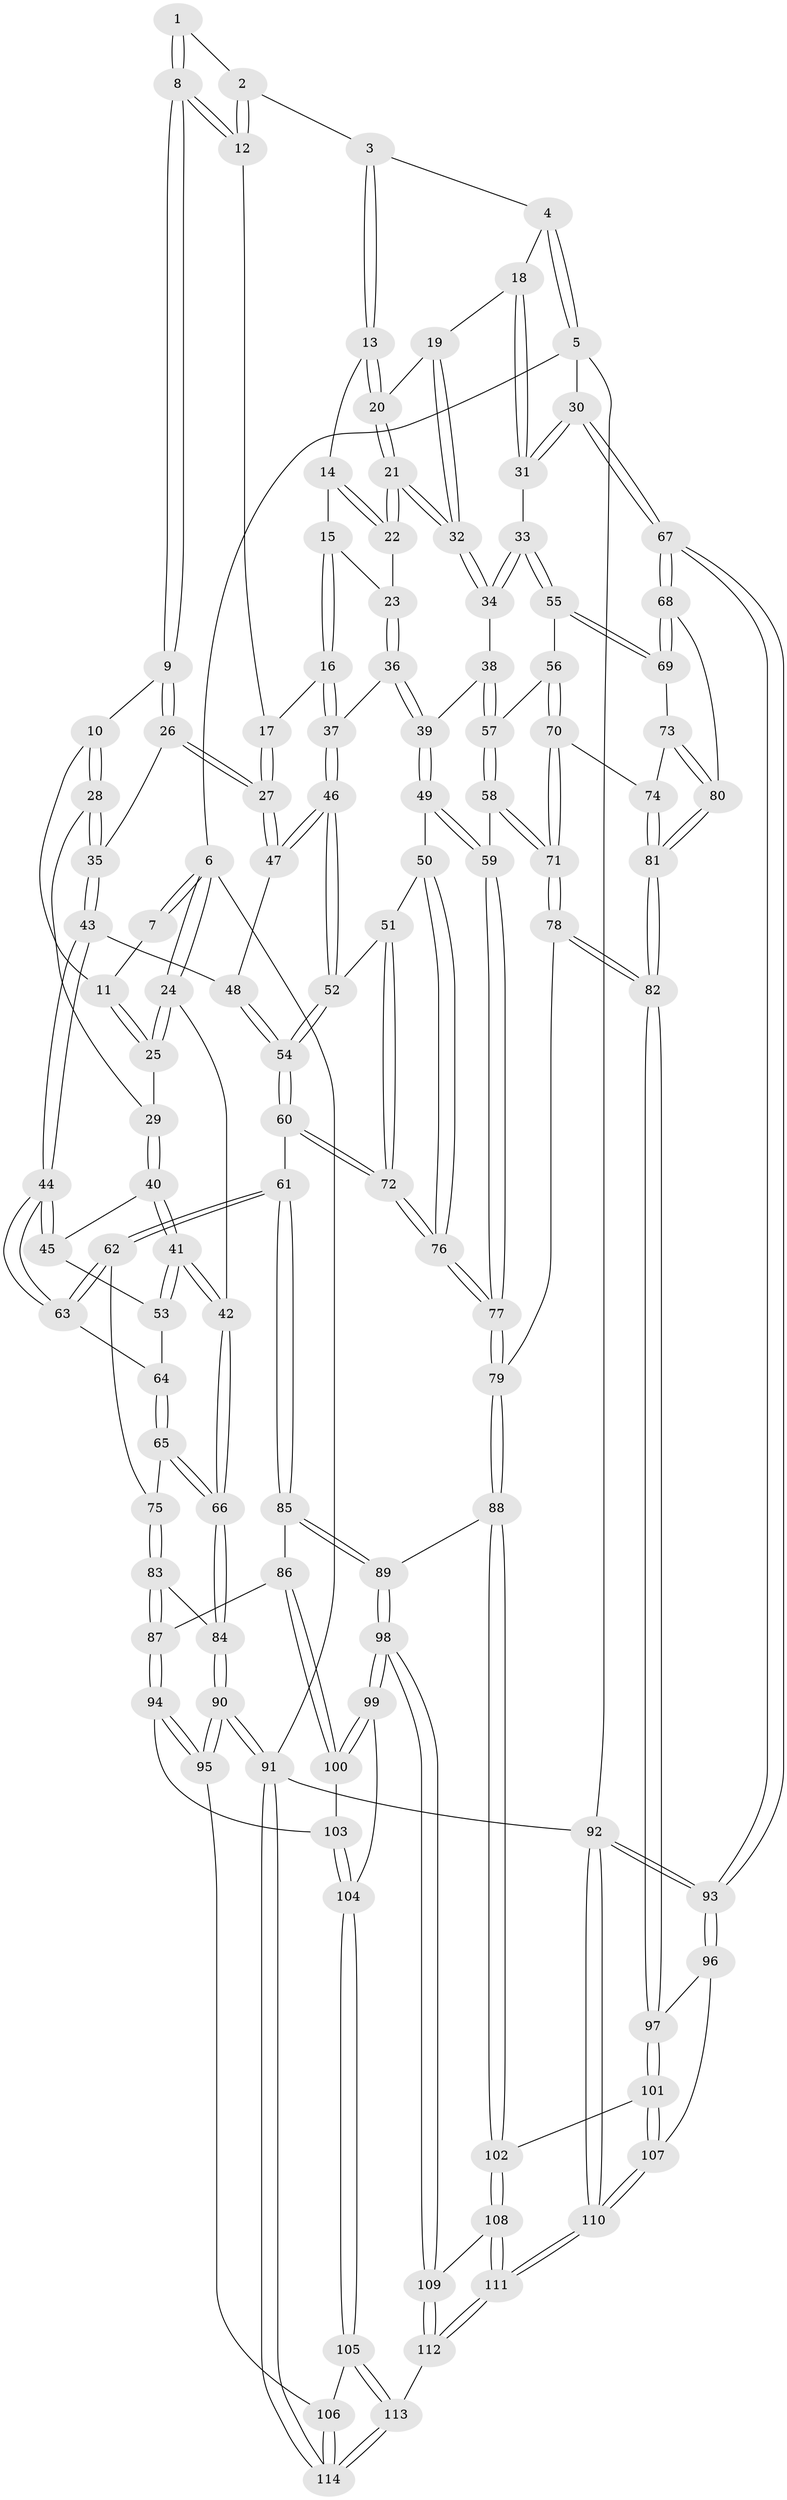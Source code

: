 // coarse degree distribution, {5: 0.20588235294117646, 4: 0.23529411764705882, 2: 0.11764705882352941, 3: 0.20588235294117646, 1: 0.029411764705882353, 6: 0.14705882352941177, 7: 0.029411764705882353, 8: 0.029411764705882353}
// Generated by graph-tools (version 1.1) at 2025/06/03/04/25 22:06:29]
// undirected, 114 vertices, 282 edges
graph export_dot {
graph [start="1"]
  node [color=gray90,style=filled];
  1 [pos="+0.19884443456003503+0"];
  2 [pos="+0.5150026486047482+0"];
  3 [pos="+0.7434512981667615+0"];
  4 [pos="+0.9897008146729718+0"];
  5 [pos="+1+0"];
  6 [pos="+0+0"];
  7 [pos="+0.1893737514483361+0"];
  8 [pos="+0.2915094243814533+0.09576553602440352"];
  9 [pos="+0.28861817648472565+0.10356417082248558"];
  10 [pos="+0.1769339508638277+0.08529062858186094"];
  11 [pos="+0.16495794395015137+0.03696736830261521"];
  12 [pos="+0.5005638978225961+0"];
  13 [pos="+0.7431575575390515+0"];
  14 [pos="+0.699566869794446+0"];
  15 [pos="+0.644635263598427+0.09520542041451362"];
  16 [pos="+0.5551930316565169+0.15627530152348645"];
  17 [pos="+0.49708359955272813+0"];
  18 [pos="+0.8976193305051459+0.12651777864874508"];
  19 [pos="+0.8944625750952262+0.1276823041371846"];
  20 [pos="+0.7747986479010025+0.018923915805811247"];
  21 [pos="+0.7897607466658384+0.17815634230923355"];
  22 [pos="+0.6871736536453199+0.13994494172937194"];
  23 [pos="+0.6666053329844854+0.1485309646748748"];
  24 [pos="+0+0"];
  25 [pos="+0+0.0685593964262203"];
  26 [pos="+0.2919627331975057+0.10896036689777194"];
  27 [pos="+0.3759579261033953+0.17884797360558666"];
  28 [pos="+0.15994410882859506+0.11594361261007095"];
  29 [pos="+0.10139654718018877+0.1503429382300371"];
  30 [pos="+1+0.21996298527928196"];
  31 [pos="+1+0.21718435054336477"];
  32 [pos="+0.7946877798385213+0.18913373125866795"];
  33 [pos="+0.8336285757873165+0.2723406678171615"];
  34 [pos="+0.7945809621014132+0.2326173341996962"];
  35 [pos="+0.21972669842856354+0.21855109592816208"];
  36 [pos="+0.60636733926506+0.20386177512897113"];
  37 [pos="+0.5560762933435863+0.18155002156918654"];
  38 [pos="+0.6831169328430974+0.26375005120080003"];
  39 [pos="+0.6603973935549323+0.2638377293620349"];
  40 [pos="+0.085428412882401+0.2299971780885169"];
  41 [pos="+0+0.32911247052262244"];
  42 [pos="+0+0.34056443716831364"];
  43 [pos="+0.22643843849745668+0.26710358022904285"];
  44 [pos="+0.21239739468506175+0.2781486382383316"];
  45 [pos="+0.13217262747656386+0.2599130905003583"];
  46 [pos="+0.45103494096489455+0.25003508185936735"];
  47 [pos="+0.38286409428050916+0.2031243932456494"];
  48 [pos="+0.27070146292216035+0.265713235218979"];
  49 [pos="+0.6097238415375543+0.35754871373260666"];
  50 [pos="+0.5440833938673598+0.354436263151714"];
  51 [pos="+0.49958988467329785+0.325810916054034"];
  52 [pos="+0.45470847815537907+0.2873076841293517"];
  53 [pos="+0.10028487211504296+0.34079807083716174"];
  54 [pos="+0.36331018224324024+0.4136903515384477"];
  55 [pos="+0.8350586033435591+0.31443730865532166"];
  56 [pos="+0.7734168808931587+0.3556197387025917"];
  57 [pos="+0.7175293846032909+0.3523027072131277"];
  58 [pos="+0.6833431723248629+0.4250462237446952"];
  59 [pos="+0.6267736535146977+0.38769282364868185"];
  60 [pos="+0.3496619477322324+0.4640168126966355"];
  61 [pos="+0.3191058752544187+0.4764188904808097"];
  62 [pos="+0.21836337165047523+0.4492607773592638"];
  63 [pos="+0.20227693150197795+0.3485097711766283"];
  64 [pos="+0.10877166768636097+0.34980600979322035"];
  65 [pos="+0.1049775911153921+0.43745901091165673"];
  66 [pos="+0+0.3791113752409305"];
  67 [pos="+1+0.48793935068978345"];
  68 [pos="+1+0.4857794994955175"];
  69 [pos="+0.8698625198987923+0.39277259728746056"];
  70 [pos="+0.7160515176299136+0.45205528418926116"];
  71 [pos="+0.7049725452913732+0.4524466960688734"];
  72 [pos="+0.4548386054042508+0.5132013147964135"];
  73 [pos="+0.8243570658044636+0.44249776106855976"];
  74 [pos="+0.7563988873241206+0.4637814404614402"];
  75 [pos="+0.16585067846669366+0.47302691382044776"];
  76 [pos="+0.49380784208556494+0.5362706238017336"];
  77 [pos="+0.5165146583392252+0.5605889033970178"];
  78 [pos="+0.6389368445884485+0.566884224934722"];
  79 [pos="+0.5338778793611538+0.5915155223392056"];
  80 [pos="+0.8661329091793558+0.5648442780435339"];
  81 [pos="+0.8100870805118532+0.6153995791116121"];
  82 [pos="+0.7938944210642779+0.6464278147300075"];
  83 [pos="+0.11527282445234865+0.5812335969702898"];
  84 [pos="+0+0.4533751993380297"];
  85 [pos="+0.30054956791829074+0.571768305573338"];
  86 [pos="+0.24205777766795486+0.6445161825579069"];
  87 [pos="+0.12768372555411237+0.6442713607915102"];
  88 [pos="+0.5010344317408773+0.723227652315169"];
  89 [pos="+0.46374019178168685+0.7401593383788813"];
  90 [pos="+0+0.9219452165699658"];
  91 [pos="+0+1"];
  92 [pos="+1+1"];
  93 [pos="+1+0.9364395618154344"];
  94 [pos="+0.10372323353292759+0.6864488505614003"];
  95 [pos="+0+0.7949433585767748"];
  96 [pos="+0.9094554607454032+0.7473531165790803"];
  97 [pos="+0.7976684916571486+0.667718547839123"];
  98 [pos="+0.3929658208148882+0.7948532786463869"];
  99 [pos="+0.34567977451617315+0.7920267105533721"];
  100 [pos="+0.3265288619546204+0.767365822058033"];
  101 [pos="+0.6785833762344264+0.7880299163375782"];
  102 [pos="+0.5703579923004939+0.7696300181851753"];
  103 [pos="+0.11255815251231324+0.6932676863250077"];
  104 [pos="+0.26786960490519646+0.8292043447273468"];
  105 [pos="+0.21833972721053876+0.8777564496138509"];
  106 [pos="+0.2139788656843821+0.8779113793272033"];
  107 [pos="+0.7309321483916575+0.8760943994386692"];
  108 [pos="+0.5721911673606918+0.8787572723797386"];
  109 [pos="+0.428449846508988+1"];
  110 [pos="+0.8345316858090905+1"];
  111 [pos="+0.7417177178061442+1"];
  112 [pos="+0.42574216235500795+1"];
  113 [pos="+0.3095802147366336+1"];
  114 [pos="+0+1"];
  1 -- 2;
  1 -- 8;
  1 -- 8;
  2 -- 3;
  2 -- 12;
  2 -- 12;
  3 -- 4;
  3 -- 13;
  3 -- 13;
  4 -- 5;
  4 -- 5;
  4 -- 18;
  5 -- 6;
  5 -- 30;
  5 -- 92;
  6 -- 7;
  6 -- 7;
  6 -- 24;
  6 -- 24;
  6 -- 91;
  7 -- 11;
  8 -- 9;
  8 -- 9;
  8 -- 12;
  8 -- 12;
  9 -- 10;
  9 -- 26;
  9 -- 26;
  10 -- 11;
  10 -- 28;
  10 -- 28;
  11 -- 25;
  11 -- 25;
  12 -- 17;
  13 -- 14;
  13 -- 20;
  13 -- 20;
  14 -- 15;
  14 -- 22;
  14 -- 22;
  15 -- 16;
  15 -- 16;
  15 -- 23;
  16 -- 17;
  16 -- 37;
  16 -- 37;
  17 -- 27;
  17 -- 27;
  18 -- 19;
  18 -- 31;
  18 -- 31;
  19 -- 20;
  19 -- 32;
  19 -- 32;
  20 -- 21;
  20 -- 21;
  21 -- 22;
  21 -- 22;
  21 -- 32;
  21 -- 32;
  22 -- 23;
  23 -- 36;
  23 -- 36;
  24 -- 25;
  24 -- 25;
  24 -- 42;
  25 -- 29;
  26 -- 27;
  26 -- 27;
  26 -- 35;
  27 -- 47;
  27 -- 47;
  28 -- 29;
  28 -- 35;
  28 -- 35;
  29 -- 40;
  29 -- 40;
  30 -- 31;
  30 -- 31;
  30 -- 67;
  30 -- 67;
  31 -- 33;
  32 -- 34;
  32 -- 34;
  33 -- 34;
  33 -- 34;
  33 -- 55;
  33 -- 55;
  34 -- 38;
  35 -- 43;
  35 -- 43;
  36 -- 37;
  36 -- 39;
  36 -- 39;
  37 -- 46;
  37 -- 46;
  38 -- 39;
  38 -- 57;
  38 -- 57;
  39 -- 49;
  39 -- 49;
  40 -- 41;
  40 -- 41;
  40 -- 45;
  41 -- 42;
  41 -- 42;
  41 -- 53;
  41 -- 53;
  42 -- 66;
  42 -- 66;
  43 -- 44;
  43 -- 44;
  43 -- 48;
  44 -- 45;
  44 -- 45;
  44 -- 63;
  44 -- 63;
  45 -- 53;
  46 -- 47;
  46 -- 47;
  46 -- 52;
  46 -- 52;
  47 -- 48;
  48 -- 54;
  48 -- 54;
  49 -- 50;
  49 -- 59;
  49 -- 59;
  50 -- 51;
  50 -- 76;
  50 -- 76;
  51 -- 52;
  51 -- 72;
  51 -- 72;
  52 -- 54;
  52 -- 54;
  53 -- 64;
  54 -- 60;
  54 -- 60;
  55 -- 56;
  55 -- 69;
  55 -- 69;
  56 -- 57;
  56 -- 70;
  56 -- 70;
  57 -- 58;
  57 -- 58;
  58 -- 59;
  58 -- 71;
  58 -- 71;
  59 -- 77;
  59 -- 77;
  60 -- 61;
  60 -- 72;
  60 -- 72;
  61 -- 62;
  61 -- 62;
  61 -- 85;
  61 -- 85;
  62 -- 63;
  62 -- 63;
  62 -- 75;
  63 -- 64;
  64 -- 65;
  64 -- 65;
  65 -- 66;
  65 -- 66;
  65 -- 75;
  66 -- 84;
  66 -- 84;
  67 -- 68;
  67 -- 68;
  67 -- 93;
  67 -- 93;
  68 -- 69;
  68 -- 69;
  68 -- 80;
  69 -- 73;
  70 -- 71;
  70 -- 71;
  70 -- 74;
  71 -- 78;
  71 -- 78;
  72 -- 76;
  72 -- 76;
  73 -- 74;
  73 -- 80;
  73 -- 80;
  74 -- 81;
  74 -- 81;
  75 -- 83;
  75 -- 83;
  76 -- 77;
  76 -- 77;
  77 -- 79;
  77 -- 79;
  78 -- 79;
  78 -- 82;
  78 -- 82;
  79 -- 88;
  79 -- 88;
  80 -- 81;
  80 -- 81;
  81 -- 82;
  81 -- 82;
  82 -- 97;
  82 -- 97;
  83 -- 84;
  83 -- 87;
  83 -- 87;
  84 -- 90;
  84 -- 90;
  85 -- 86;
  85 -- 89;
  85 -- 89;
  86 -- 87;
  86 -- 100;
  86 -- 100;
  87 -- 94;
  87 -- 94;
  88 -- 89;
  88 -- 102;
  88 -- 102;
  89 -- 98;
  89 -- 98;
  90 -- 91;
  90 -- 91;
  90 -- 95;
  90 -- 95;
  91 -- 114;
  91 -- 114;
  91 -- 92;
  92 -- 93;
  92 -- 93;
  92 -- 110;
  92 -- 110;
  93 -- 96;
  93 -- 96;
  94 -- 95;
  94 -- 95;
  94 -- 103;
  95 -- 106;
  96 -- 97;
  96 -- 107;
  97 -- 101;
  97 -- 101;
  98 -- 99;
  98 -- 99;
  98 -- 109;
  98 -- 109;
  99 -- 100;
  99 -- 100;
  99 -- 104;
  100 -- 103;
  101 -- 102;
  101 -- 107;
  101 -- 107;
  102 -- 108;
  102 -- 108;
  103 -- 104;
  103 -- 104;
  104 -- 105;
  104 -- 105;
  105 -- 106;
  105 -- 113;
  105 -- 113;
  106 -- 114;
  106 -- 114;
  107 -- 110;
  107 -- 110;
  108 -- 109;
  108 -- 111;
  108 -- 111;
  109 -- 112;
  109 -- 112;
  110 -- 111;
  110 -- 111;
  111 -- 112;
  111 -- 112;
  112 -- 113;
  113 -- 114;
  113 -- 114;
}

